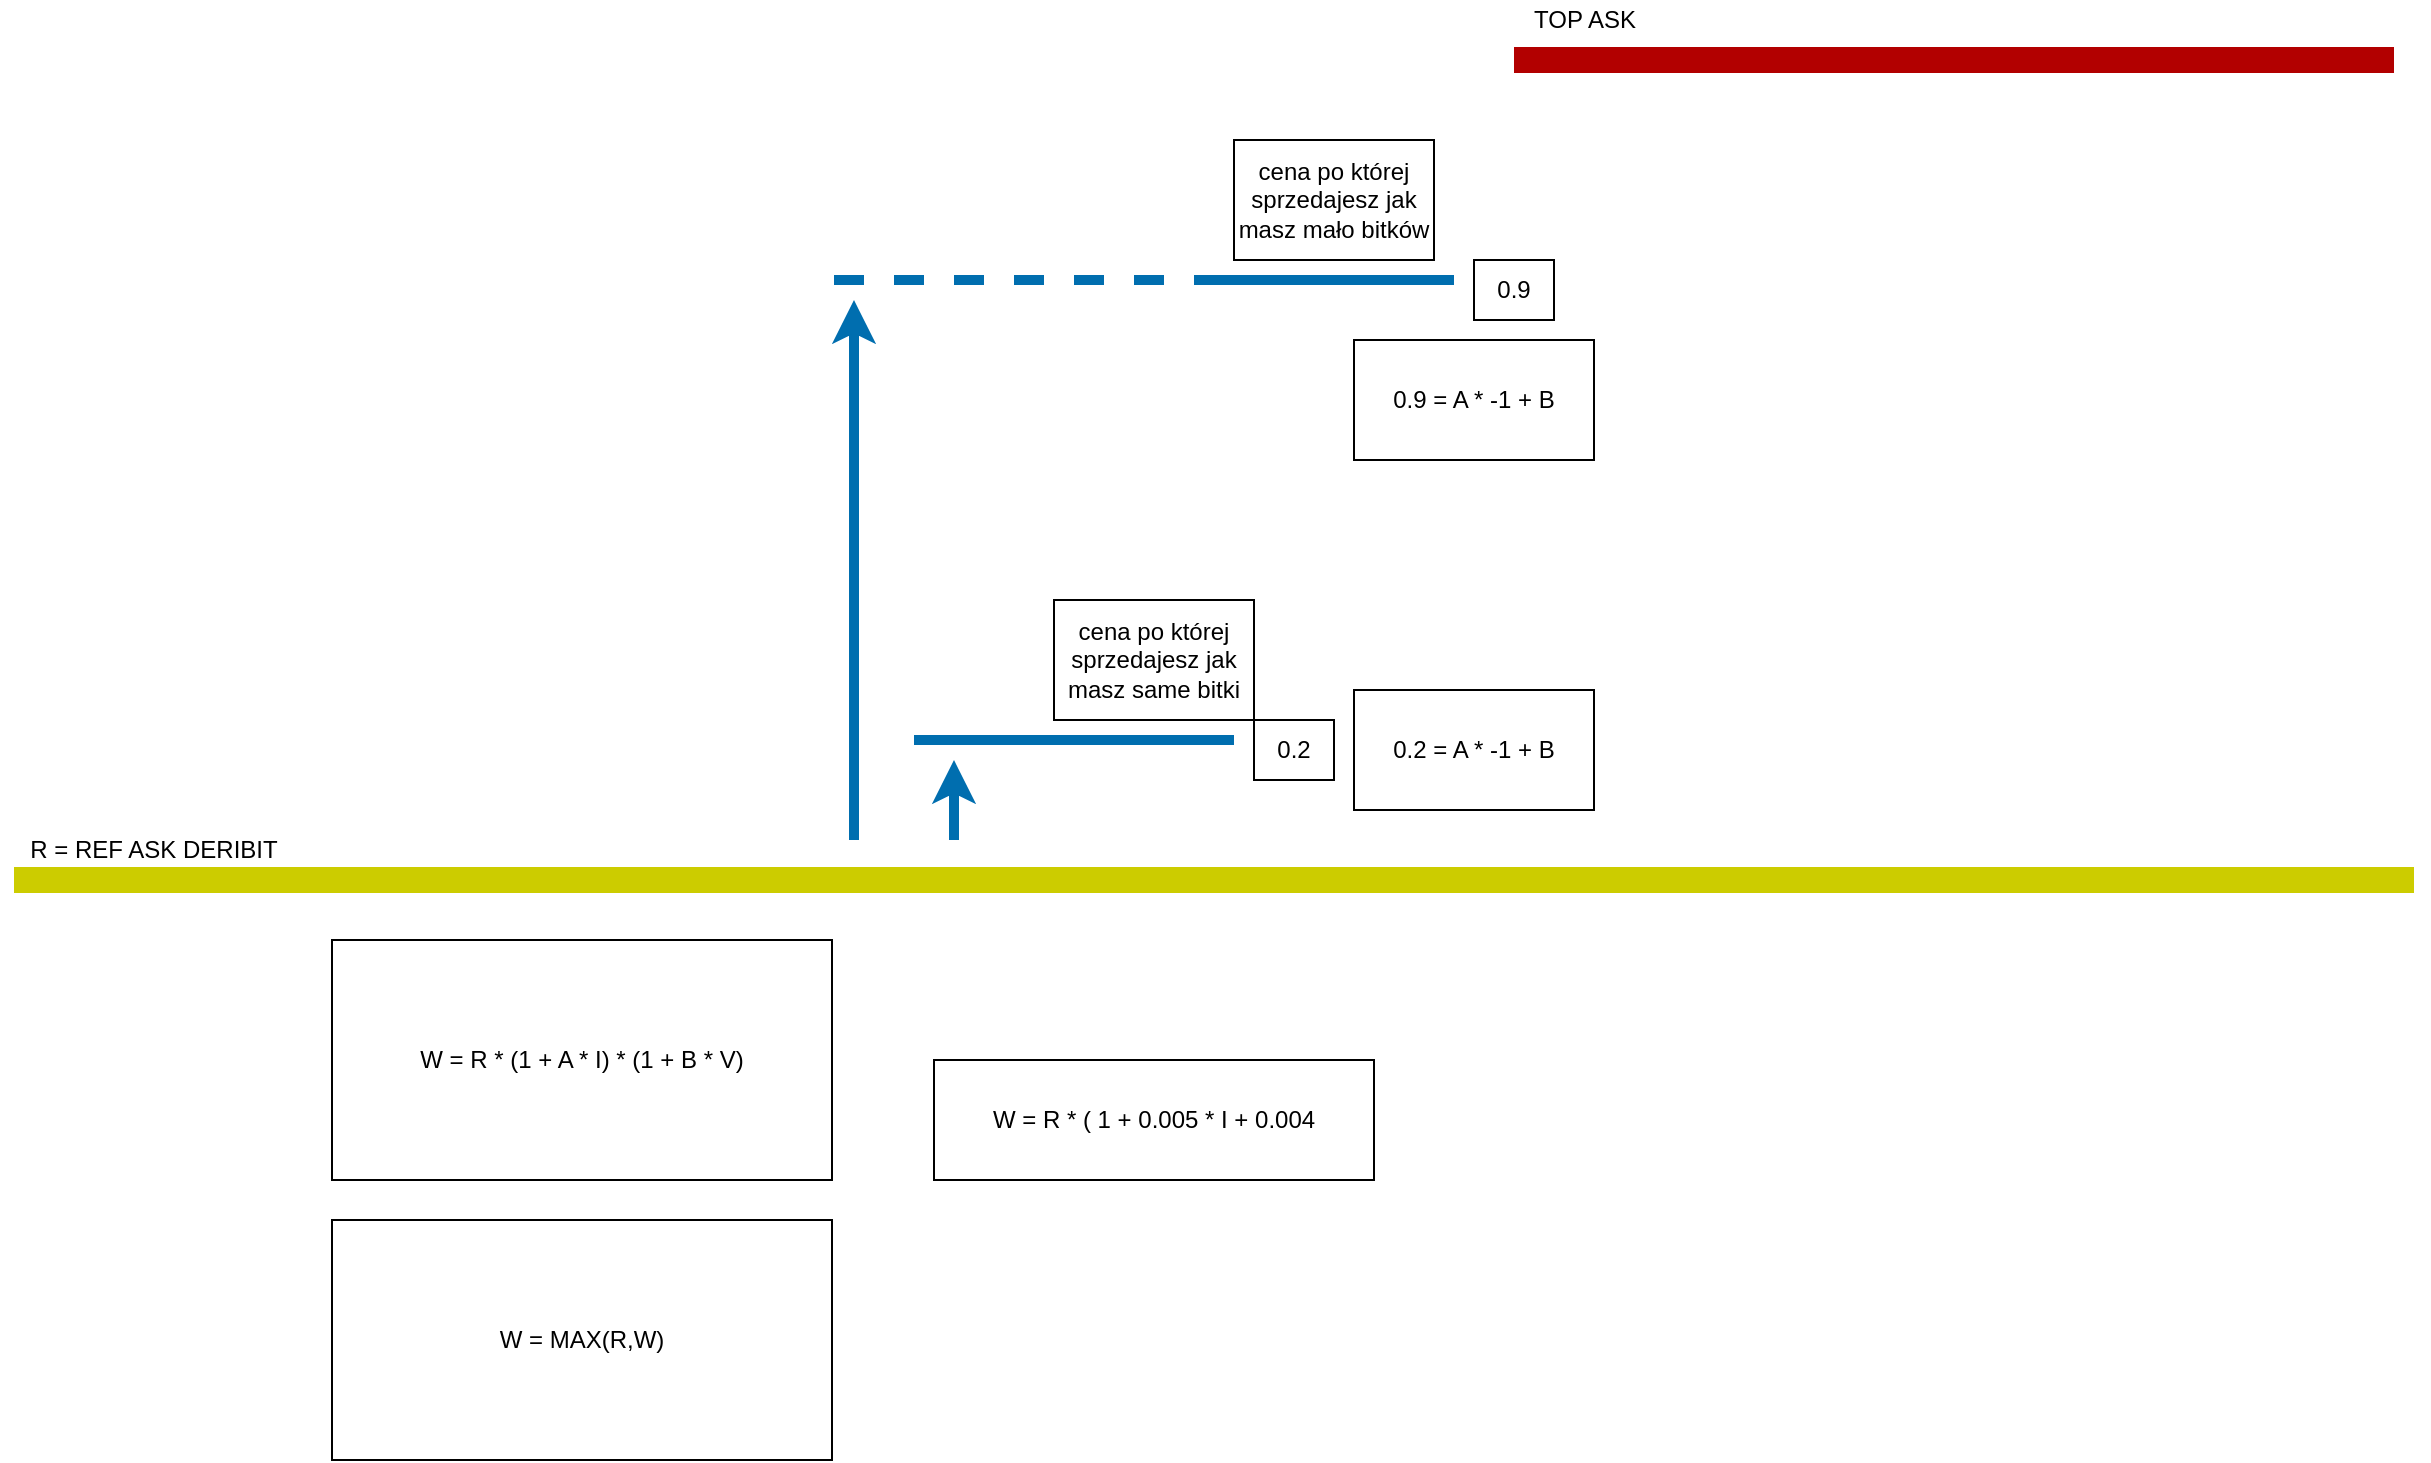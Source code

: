 <mxfile>
    <diagram id="3EMQR9UliIfMo7rJI7vI" name="Page-1">
        <mxGraphModel dx="3720" dy="2280" grid="1" gridSize="10" guides="1" tooltips="1" connect="1" arrows="1" fold="1" page="1" pageScale="1" pageWidth="850" pageHeight="1100" math="0" shadow="0">
            <root>
                <mxCell id="0"/>
                <mxCell id="1" parent="0"/>
                <mxCell id="2" value="" style="endArrow=none;html=1;strokeWidth=13;fillColor=#e3c800;strokeColor=#CCCC00;" parent="1" edge="1">
                    <mxGeometry width="50" height="50" relative="1" as="geometry">
                        <mxPoint x="120" y="700" as="sourcePoint"/>
                        <mxPoint x="1320" y="700" as="targetPoint"/>
                    </mxGeometry>
                </mxCell>
                <mxCell id="3" value="R = REF ASK DERIBIT" style="text;html=1;strokeColor=none;fillColor=none;align=center;verticalAlign=middle;whiteSpace=wrap;rounded=0;" parent="1" vertex="1">
                    <mxGeometry x="120" y="670" width="140" height="30" as="geometry"/>
                </mxCell>
                <mxCell id="10" value="W = R * (1 + A * I) * (1 + B * V)" style="rounded=0;whiteSpace=wrap;html=1;" parent="1" vertex="1">
                    <mxGeometry x="279" y="730" width="250" height="120" as="geometry"/>
                </mxCell>
                <mxCell id="13" value="" style="endArrow=none;html=1;strokeColor=#006EAF;strokeWidth=5;fillColor=#1ba1e2;" parent="1" edge="1">
                    <mxGeometry width="50" height="50" relative="1" as="geometry">
                        <mxPoint x="570" y="630" as="sourcePoint"/>
                        <mxPoint x="730" y="630" as="targetPoint"/>
                    </mxGeometry>
                </mxCell>
                <mxCell id="16" value="cena po której sprzedajesz jak masz same bitki" style="rounded=0;whiteSpace=wrap;html=1;" parent="1" vertex="1">
                    <mxGeometry x="640" y="560" width="100" height="60" as="geometry"/>
                </mxCell>
                <mxCell id="17" value="" style="endArrow=none;html=1;strokeColor=#006EAF;strokeWidth=5;fillColor=#1ba1e2;" parent="1" edge="1">
                    <mxGeometry width="50" height="50" relative="1" as="geometry">
                        <mxPoint x="720" y="400.0" as="sourcePoint"/>
                        <mxPoint x="840" y="400.0" as="targetPoint"/>
                    </mxGeometry>
                </mxCell>
                <mxCell id="18" value="cena po której sprzedajesz jak masz mało bitków" style="rounded=0;whiteSpace=wrap;html=1;" parent="1" vertex="1">
                    <mxGeometry x="730" y="330" width="100" height="60" as="geometry"/>
                </mxCell>
                <mxCell id="19" value="" style="endArrow=none;html=1;strokeWidth=13;fillColor=#e51400;strokeColor=#B20000;" parent="1" edge="1">
                    <mxGeometry width="50" height="50" relative="1" as="geometry">
                        <mxPoint x="870.0" y="290" as="sourcePoint"/>
                        <mxPoint x="1310" y="290" as="targetPoint"/>
                    </mxGeometry>
                </mxCell>
                <mxCell id="20" value="TOP ASK" style="text;html=1;align=center;verticalAlign=middle;resizable=0;points=[];autosize=1;strokeColor=none;fillColor=none;" parent="1" vertex="1">
                    <mxGeometry x="870" y="260" width="70" height="20" as="geometry"/>
                </mxCell>
                <mxCell id="21" value="W = MAX(R,W)&lt;br&gt;" style="rounded=0;whiteSpace=wrap;html=1;" parent="1" vertex="1">
                    <mxGeometry x="279" y="870" width="250" height="120" as="geometry"/>
                </mxCell>
                <mxCell id="24" value="" style="endArrow=none;dashed=1;html=1;strokeColor=#006EAF;strokeWidth=5;fillColor=#1ba1e2;" parent="1" edge="1">
                    <mxGeometry width="50" height="50" relative="1" as="geometry">
                        <mxPoint x="530" y="400" as="sourcePoint"/>
                        <mxPoint x="720" y="400" as="targetPoint"/>
                    </mxGeometry>
                </mxCell>
                <mxCell id="25" value="" style="endArrow=classic;html=1;strokeColor=#006EAF;strokeWidth=5;fillColor=#1ba1e2;" parent="1" edge="1">
                    <mxGeometry width="50" height="50" relative="1" as="geometry">
                        <mxPoint x="590" y="680" as="sourcePoint"/>
                        <mxPoint x="590" y="640" as="targetPoint"/>
                        <Array as="points">
                            <mxPoint x="590" y="660"/>
                        </Array>
                    </mxGeometry>
                </mxCell>
                <mxCell id="26" value="" style="endArrow=classic;html=1;strokeColor=#006EAF;strokeWidth=5;fillColor=#1ba1e2;" parent="1" edge="1">
                    <mxGeometry width="50" height="50" relative="1" as="geometry">
                        <mxPoint x="540" y="680" as="sourcePoint"/>
                        <mxPoint x="540" y="410" as="targetPoint"/>
                    </mxGeometry>
                </mxCell>
                <mxCell id="27" value="0.9" style="whiteSpace=wrap;html=1;" parent="1" vertex="1">
                    <mxGeometry x="850" y="390" width="40" height="30" as="geometry"/>
                </mxCell>
                <mxCell id="28" value="0.2" style="whiteSpace=wrap;html=1;" parent="1" vertex="1">
                    <mxGeometry x="740" y="620" width="40" height="30" as="geometry"/>
                </mxCell>
                <mxCell id="29" value="0.2 = A * -1 + B" style="whiteSpace=wrap;html=1;" parent="1" vertex="1">
                    <mxGeometry x="790" y="605" width="120" height="60" as="geometry"/>
                </mxCell>
                <mxCell id="30" value="0.9 = A * -1 + B" style="whiteSpace=wrap;html=1;" parent="1" vertex="1">
                    <mxGeometry x="790" y="430" width="120" height="60" as="geometry"/>
                </mxCell>
                <mxCell id="31" value="W = R * ( 1 + 0.005 * I + 0.004" style="whiteSpace=wrap;html=1;" parent="1" vertex="1">
                    <mxGeometry x="580" y="790" width="220" height="60" as="geometry"/>
                </mxCell>
            </root>
        </mxGraphModel>
    </diagram>
</mxfile>
